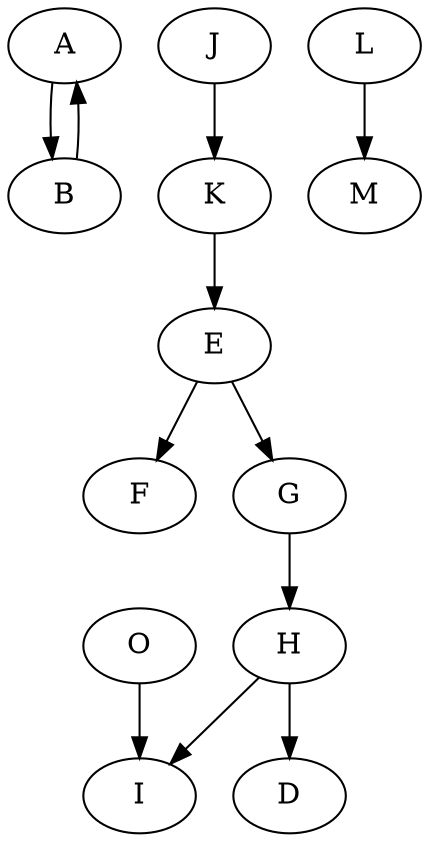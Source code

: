 digraph DOT2 {
    A -> B
    E -> F
    E -> G
    G -> H
    H -> I
    O -> I
    H -> D
    B -> A
    J -> K
    K -> E
    L -> M
}
